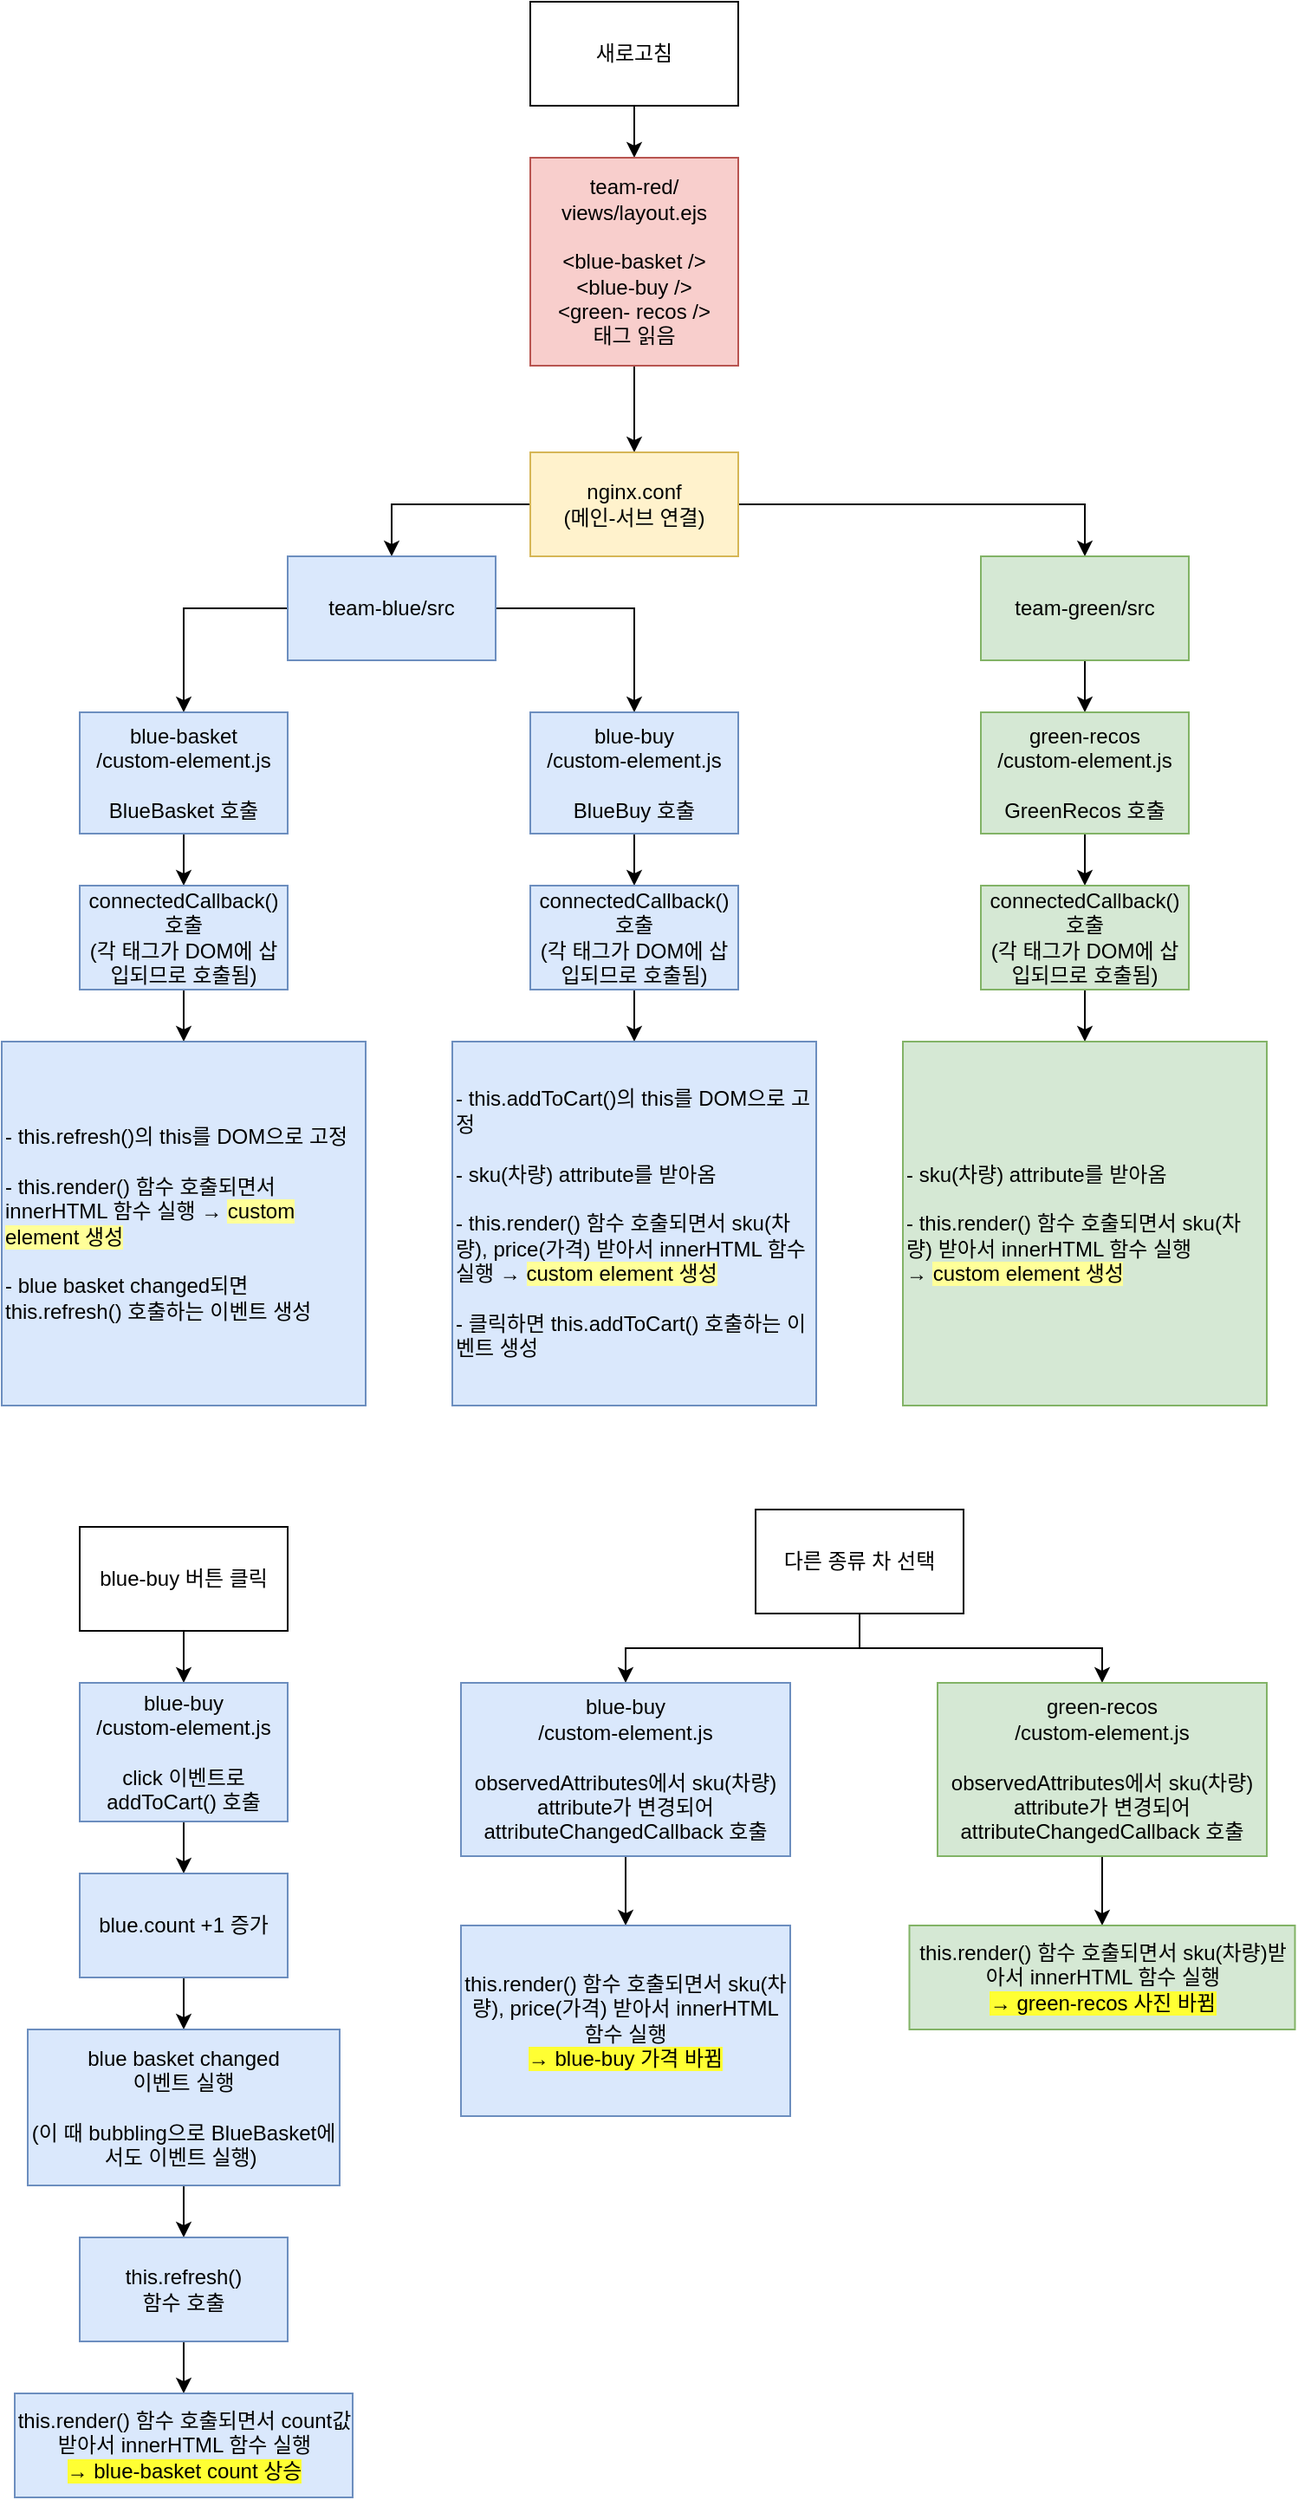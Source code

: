 <mxfile version="14.4.2" type="github">
  <diagram id="ZukU1SbaKjAr5W_pFtFP" name="Page-1">
    <mxGraphModel dx="1400" dy="645" grid="1" gridSize="10" guides="1" tooltips="1" connect="1" arrows="1" fold="1" page="1" pageScale="1" pageWidth="827" pageHeight="2000" math="0" shadow="0">
      <root>
        <mxCell id="0" />
        <mxCell id="1" parent="0" />
        <mxCell id="IQAFBlpfC4yMkr3Lsfib-3" value="" style="edgeStyle=orthogonalEdgeStyle;rounded=0;orthogonalLoop=1;jettySize=auto;html=1;" parent="1" source="IQAFBlpfC4yMkr3Lsfib-1" target="IQAFBlpfC4yMkr3Lsfib-2" edge="1">
          <mxGeometry relative="1" as="geometry" />
        </mxCell>
        <mxCell id="IQAFBlpfC4yMkr3Lsfib-1" value="새로고침" style="rounded=0;whiteSpace=wrap;html=1;" parent="1" vertex="1">
          <mxGeometry x="355" y="50" width="120" height="60" as="geometry" />
        </mxCell>
        <mxCell id="IQAFBlpfC4yMkr3Lsfib-22" style="edgeStyle=orthogonalEdgeStyle;rounded=0;orthogonalLoop=1;jettySize=auto;html=1;entryX=0.5;entryY=0;entryDx=0;entryDy=0;" parent="1" source="IQAFBlpfC4yMkr3Lsfib-2" target="IQAFBlpfC4yMkr3Lsfib-21" edge="1">
          <mxGeometry relative="1" as="geometry" />
        </mxCell>
        <mxCell id="IQAFBlpfC4yMkr3Lsfib-2" value="team-red/&lt;br&gt;views/layout.ejs&lt;br&gt;&lt;br&gt;&amp;lt;blue-basket /&amp;gt;&lt;br&gt;&amp;lt;blue-buy /&amp;gt;&lt;br&gt;&amp;lt;green- recos /&amp;gt;&lt;br&gt;태그 읽음" style="rounded=0;whiteSpace=wrap;html=1;fillColor=#f8cecc;strokeColor=#b85450;" parent="1" vertex="1">
          <mxGeometry x="355" y="140" width="120" height="120" as="geometry" />
        </mxCell>
        <mxCell id="IQAFBlpfC4yMkr3Lsfib-37" style="edgeStyle=orthogonalEdgeStyle;rounded=0;orthogonalLoop=1;jettySize=auto;html=1;entryX=0.5;entryY=0;entryDx=0;entryDy=0;" parent="1" source="IQAFBlpfC4yMkr3Lsfib-21" target="IQAFBlpfC4yMkr3Lsfib-35" edge="1">
          <mxGeometry relative="1" as="geometry" />
        </mxCell>
        <mxCell id="IQAFBlpfC4yMkr3Lsfib-38" style="edgeStyle=orthogonalEdgeStyle;rounded=0;orthogonalLoop=1;jettySize=auto;html=1;entryX=0.5;entryY=0;entryDx=0;entryDy=0;" parent="1" source="IQAFBlpfC4yMkr3Lsfib-21" target="IQAFBlpfC4yMkr3Lsfib-36" edge="1">
          <mxGeometry relative="1" as="geometry" />
        </mxCell>
        <mxCell id="IQAFBlpfC4yMkr3Lsfib-21" value="nginx.conf&lt;br&gt;(메인-서브 연결)" style="rounded=0;whiteSpace=wrap;html=1;fillColor=#fff2cc;strokeColor=#d6b656;" parent="1" vertex="1">
          <mxGeometry x="355" y="310" width="120" height="60" as="geometry" />
        </mxCell>
        <mxCell id="fuwau5JHkV_2eJnPcMVu-4" style="edgeStyle=orthogonalEdgeStyle;rounded=0;orthogonalLoop=1;jettySize=auto;html=1;exitX=0;exitY=0.5;exitDx=0;exitDy=0;" parent="1" source="IQAFBlpfC4yMkr3Lsfib-35" target="fuwau5JHkV_2eJnPcMVu-1" edge="1">
          <mxGeometry relative="1" as="geometry" />
        </mxCell>
        <mxCell id="fuwau5JHkV_2eJnPcMVu-5" style="edgeStyle=orthogonalEdgeStyle;rounded=0;orthogonalLoop=1;jettySize=auto;html=1;" parent="1" source="IQAFBlpfC4yMkr3Lsfib-35" target="fuwau5JHkV_2eJnPcMVu-2" edge="1">
          <mxGeometry relative="1" as="geometry" />
        </mxCell>
        <mxCell id="IQAFBlpfC4yMkr3Lsfib-35" value="team-blue/src" style="rounded=0;whiteSpace=wrap;html=1;fillColor=#dae8fc;strokeColor=#6c8ebf;" parent="1" vertex="1">
          <mxGeometry x="215" y="370" width="120" height="60" as="geometry" />
        </mxCell>
        <mxCell id="fuwau5JHkV_2eJnPcMVu-7" style="edgeStyle=orthogonalEdgeStyle;rounded=0;orthogonalLoop=1;jettySize=auto;html=1;entryX=0.5;entryY=0;entryDx=0;entryDy=0;" parent="1" source="IQAFBlpfC4yMkr3Lsfib-36" target="fuwau5JHkV_2eJnPcMVu-6" edge="1">
          <mxGeometry relative="1" as="geometry" />
        </mxCell>
        <mxCell id="IQAFBlpfC4yMkr3Lsfib-36" value="team-green/src" style="rounded=0;whiteSpace=wrap;html=1;fillColor=#d5e8d4;strokeColor=#82b366;" parent="1" vertex="1">
          <mxGeometry x="615" y="370" width="120" height="60" as="geometry" />
        </mxCell>
        <mxCell id="fuwau5JHkV_2eJnPcMVu-8" style="edgeStyle=orthogonalEdgeStyle;rounded=0;orthogonalLoop=1;jettySize=auto;html=1;" parent="1" source="fuwau5JHkV_2eJnPcMVu-1" target="fuwau5JHkV_2eJnPcMVu-9" edge="1">
          <mxGeometry relative="1" as="geometry">
            <mxPoint x="155" y="570" as="targetPoint" />
          </mxGeometry>
        </mxCell>
        <mxCell id="fuwau5JHkV_2eJnPcMVu-1" value="blue-basket&lt;br&gt;/custom-element.js&lt;br&gt;&lt;br&gt;BlueBasket 호출" style="rounded=0;whiteSpace=wrap;html=1;fillColor=#dae8fc;strokeColor=#6c8ebf;" parent="1" vertex="1">
          <mxGeometry x="95" y="460" width="120" height="70" as="geometry" />
        </mxCell>
        <mxCell id="fuwau5JHkV_2eJnPcMVu-12" style="edgeStyle=orthogonalEdgeStyle;rounded=0;orthogonalLoop=1;jettySize=auto;html=1;exitX=0.5;exitY=1;exitDx=0;exitDy=0;entryX=0.5;entryY=0;entryDx=0;entryDy=0;" parent="1" source="fuwau5JHkV_2eJnPcMVu-2" target="fuwau5JHkV_2eJnPcMVu-10" edge="1">
          <mxGeometry relative="1" as="geometry" />
        </mxCell>
        <mxCell id="fuwau5JHkV_2eJnPcMVu-2" value="blue-buy&lt;br&gt;/custom-element.js&lt;br&gt;&lt;br&gt;BlueBuy 호출" style="rounded=0;whiteSpace=wrap;html=1;fillColor=#dae8fc;strokeColor=#6c8ebf;" parent="1" vertex="1">
          <mxGeometry x="355" y="460" width="120" height="70" as="geometry" />
        </mxCell>
        <mxCell id="fuwau5JHkV_2eJnPcMVu-13" style="edgeStyle=orthogonalEdgeStyle;rounded=0;orthogonalLoop=1;jettySize=auto;html=1;exitX=0.5;exitY=1;exitDx=0;exitDy=0;entryX=0.5;entryY=0;entryDx=0;entryDy=0;" parent="1" source="fuwau5JHkV_2eJnPcMVu-6" target="fuwau5JHkV_2eJnPcMVu-11" edge="1">
          <mxGeometry relative="1" as="geometry" />
        </mxCell>
        <mxCell id="fuwau5JHkV_2eJnPcMVu-6" value="green-recos&lt;br&gt;/custom-element.js&lt;br&gt;&lt;br&gt;GreenRecos 호출" style="rounded=0;whiteSpace=wrap;html=1;fillColor=#d5e8d4;strokeColor=#82b366;" parent="1" vertex="1">
          <mxGeometry x="615" y="460" width="120" height="70" as="geometry" />
        </mxCell>
        <mxCell id="fuwau5JHkV_2eJnPcMVu-16" style="edgeStyle=orthogonalEdgeStyle;rounded=0;orthogonalLoop=1;jettySize=auto;html=1;entryX=0.5;entryY=0;entryDx=0;entryDy=0;" parent="1" source="fuwau5JHkV_2eJnPcMVu-9" target="fuwau5JHkV_2eJnPcMVu-14" edge="1">
          <mxGeometry relative="1" as="geometry" />
        </mxCell>
        <mxCell id="fuwau5JHkV_2eJnPcMVu-9" value="connectedCallback()&lt;br&gt;호출&lt;br&gt;(각 태그가 DOM에 삽입되므로 호출됨)" style="rounded=0;whiteSpace=wrap;html=1;fillColor=#dae8fc;strokeColor=#6c8ebf;" parent="1" vertex="1">
          <mxGeometry x="95" y="560" width="120" height="60" as="geometry" />
        </mxCell>
        <mxCell id="fuwau5JHkV_2eJnPcMVu-18" style="edgeStyle=orthogonalEdgeStyle;rounded=0;orthogonalLoop=1;jettySize=auto;html=1;exitX=0.5;exitY=1;exitDx=0;exitDy=0;entryX=0.5;entryY=0;entryDx=0;entryDy=0;" parent="1" source="fuwau5JHkV_2eJnPcMVu-10" target="fuwau5JHkV_2eJnPcMVu-17" edge="1">
          <mxGeometry relative="1" as="geometry" />
        </mxCell>
        <mxCell id="fuwau5JHkV_2eJnPcMVu-10" value="connectedCallback()&lt;br&gt;호출&lt;br&gt;(각 태그가 DOM에 삽입되므로 호출됨)" style="rounded=0;whiteSpace=wrap;html=1;fillColor=#dae8fc;strokeColor=#6c8ebf;" parent="1" vertex="1">
          <mxGeometry x="355" y="560" width="120" height="60" as="geometry" />
        </mxCell>
        <mxCell id="i94N0pavKDX1gP9IEu01-2" style="edgeStyle=orthogonalEdgeStyle;rounded=0;orthogonalLoop=1;jettySize=auto;html=1;entryX=0.5;entryY=0;entryDx=0;entryDy=0;" parent="1" source="fuwau5JHkV_2eJnPcMVu-11" target="i94N0pavKDX1gP9IEu01-1" edge="1">
          <mxGeometry relative="1" as="geometry" />
        </mxCell>
        <mxCell id="fuwau5JHkV_2eJnPcMVu-11" value="connectedCallback()&lt;br&gt;호출&lt;br&gt;(각 태그가 DOM에 삽입되므로 호출됨)" style="rounded=0;whiteSpace=wrap;html=1;fillColor=#d5e8d4;strokeColor=#82b366;" parent="1" vertex="1">
          <mxGeometry x="615" y="560" width="120" height="60" as="geometry" />
        </mxCell>
        <mxCell id="fuwau5JHkV_2eJnPcMVu-14" value="- this.refresh()의 this를 DOM으로 고정&lt;br&gt;&lt;br&gt;- this.render() 함수 호출되면서 innerHTML 함수 실행 → &lt;span style=&quot;background-color: rgb(255 , 255 , 153)&quot;&gt;custom element 생성&lt;br&gt;&lt;/span&gt;&lt;br&gt;- blue basket changed되면 this.refresh() 호출하는 이벤트 생성" style="rounded=0;whiteSpace=wrap;html=1;fillColor=#dae8fc;strokeColor=#6c8ebf;align=left;" parent="1" vertex="1">
          <mxGeometry x="50" y="650" width="210" height="210" as="geometry" />
        </mxCell>
        <mxCell id="fuwau5JHkV_2eJnPcMVu-17" value="- this.addToCart()의 this를 DOM으로 고정&lt;br&gt;&lt;br&gt;- sku(차량) attribute를 받아옴&lt;br&gt;&lt;br&gt;- this.render() 함수 호출되면서 sku(차량), price(가격) 받아서 innerHTML 함수 실행 →&amp;nbsp;&lt;span style=&quot;background-color: rgb(255 , 255 , 153)&quot;&gt;custom element 생성&lt;br&gt;&lt;/span&gt;&lt;br&gt;- 클릭하면 this.addToCart() 호출하는 이벤트 생성" style="rounded=0;whiteSpace=wrap;html=1;fillColor=#dae8fc;strokeColor=#6c8ebf;align=left;" parent="1" vertex="1">
          <mxGeometry x="310" y="650" width="210" height="210" as="geometry" />
        </mxCell>
        <mxCell id="i94N0pavKDX1gP9IEu01-1" value="- sku(차량) attribute를 받아옴&lt;br&gt;&lt;br&gt;- this.render() 함수 호출되면서 sku(차량) 받아서 innerHTML 함수 실행 →&amp;nbsp;&lt;span style=&quot;background-color: rgb(255 , 255 , 153)&quot;&gt;custom element 생성&lt;/span&gt;" style="rounded=0;whiteSpace=wrap;html=1;fillColor=#d5e8d4;strokeColor=#82b366;align=left;" parent="1" vertex="1">
          <mxGeometry x="570" y="650" width="210" height="210" as="geometry" />
        </mxCell>
        <mxCell id="62mhJsAojFgjywG2e_JE-2" style="edgeStyle=orthogonalEdgeStyle;rounded=0;orthogonalLoop=1;jettySize=auto;html=1;entryX=0.5;entryY=0;entryDx=0;entryDy=0;" edge="1" parent="1" source="i94N0pavKDX1gP9IEu01-4" target="62mhJsAojFgjywG2e_JE-1">
          <mxGeometry relative="1" as="geometry" />
        </mxCell>
        <mxCell id="i94N0pavKDX1gP9IEu01-4" value="blue-buy 버튼 클릭" style="rounded=0;whiteSpace=wrap;html=1;" parent="1" vertex="1">
          <mxGeometry x="95" y="930" width="120" height="60" as="geometry" />
        </mxCell>
        <mxCell id="62mhJsAojFgjywG2e_JE-4" style="edgeStyle=orthogonalEdgeStyle;rounded=0;orthogonalLoop=1;jettySize=auto;html=1;entryX=0.5;entryY=0;entryDx=0;entryDy=0;" edge="1" parent="1" source="62mhJsAojFgjywG2e_JE-1" target="62mhJsAojFgjywG2e_JE-3">
          <mxGeometry relative="1" as="geometry" />
        </mxCell>
        <mxCell id="62mhJsAojFgjywG2e_JE-1" value="blue-buy&lt;br&gt;/custom-element.js&lt;br&gt;&amp;nbsp;&lt;br&gt;click 이벤트로&lt;br&gt;addToCart() 호출" style="rounded=0;whiteSpace=wrap;html=1;fillColor=#dae8fc;strokeColor=#6c8ebf;" vertex="1" parent="1">
          <mxGeometry x="95" y="1020" width="120" height="80" as="geometry" />
        </mxCell>
        <mxCell id="62mhJsAojFgjywG2e_JE-6" style="edgeStyle=orthogonalEdgeStyle;rounded=0;orthogonalLoop=1;jettySize=auto;html=1;entryX=0.5;entryY=0;entryDx=0;entryDy=0;" edge="1" parent="1" source="62mhJsAojFgjywG2e_JE-3" target="62mhJsAojFgjywG2e_JE-5">
          <mxGeometry relative="1" as="geometry" />
        </mxCell>
        <mxCell id="62mhJsAojFgjywG2e_JE-3" value="blue.count +1 증가" style="rounded=0;whiteSpace=wrap;html=1;fillColor=#dae8fc;strokeColor=#6c8ebf;" vertex="1" parent="1">
          <mxGeometry x="95" y="1130" width="120" height="60" as="geometry" />
        </mxCell>
        <mxCell id="62mhJsAojFgjywG2e_JE-8" style="edgeStyle=orthogonalEdgeStyle;rounded=0;orthogonalLoop=1;jettySize=auto;html=1;entryX=0.5;entryY=0;entryDx=0;entryDy=0;" edge="1" parent="1" source="62mhJsAojFgjywG2e_JE-5" target="62mhJsAojFgjywG2e_JE-7">
          <mxGeometry relative="1" as="geometry" />
        </mxCell>
        <mxCell id="62mhJsAojFgjywG2e_JE-5" value="blue basket changed&lt;br&gt;이벤트 실행&lt;br&gt;&lt;br&gt;(이 때 bubbling으로 BlueBasket에서도 이벤트 실행)&amp;nbsp;" style="rounded=0;whiteSpace=wrap;html=1;fillColor=#dae8fc;strokeColor=#6c8ebf;" vertex="1" parent="1">
          <mxGeometry x="65" y="1220" width="180" height="90" as="geometry" />
        </mxCell>
        <mxCell id="62mhJsAojFgjywG2e_JE-10" style="edgeStyle=orthogonalEdgeStyle;rounded=0;orthogonalLoop=1;jettySize=auto;html=1;entryX=0.5;entryY=0;entryDx=0;entryDy=0;" edge="1" parent="1" source="62mhJsAojFgjywG2e_JE-7">
          <mxGeometry relative="1" as="geometry">
            <mxPoint x="155" y="1430" as="targetPoint" />
          </mxGeometry>
        </mxCell>
        <mxCell id="62mhJsAojFgjywG2e_JE-7" value="this.refresh()&lt;br&gt;함수 호출" style="rounded=0;whiteSpace=wrap;html=1;fillColor=#dae8fc;strokeColor=#6c8ebf;" vertex="1" parent="1">
          <mxGeometry x="95" y="1340" width="120" height="60" as="geometry" />
        </mxCell>
        <mxCell id="62mhJsAojFgjywG2e_JE-11" value="this.render() 함수 호출되면서 count값 받아서 innerHTML 함수 실행&lt;br&gt;&lt;span style=&quot;background-color: rgb(255 , 255 , 51)&quot;&gt;→ blue-basket count 상승&lt;/span&gt;" style="rounded=0;whiteSpace=wrap;html=1;fillColor=#dae8fc;strokeColor=#6c8ebf;" vertex="1" parent="1">
          <mxGeometry x="57.5" y="1430" width="195" height="60" as="geometry" />
        </mxCell>
        <mxCell id="62mhJsAojFgjywG2e_JE-17" style="edgeStyle=orthogonalEdgeStyle;rounded=0;orthogonalLoop=1;jettySize=auto;html=1;entryX=0.5;entryY=0;entryDx=0;entryDy=0;" edge="1" parent="1" source="62mhJsAojFgjywG2e_JE-13" target="62mhJsAojFgjywG2e_JE-14">
          <mxGeometry relative="1" as="geometry" />
        </mxCell>
        <mxCell id="62mhJsAojFgjywG2e_JE-18" style="edgeStyle=orthogonalEdgeStyle;rounded=0;orthogonalLoop=1;jettySize=auto;html=1;" edge="1" parent="1" source="62mhJsAojFgjywG2e_JE-13" target="62mhJsAojFgjywG2e_JE-16">
          <mxGeometry relative="1" as="geometry" />
        </mxCell>
        <mxCell id="62mhJsAojFgjywG2e_JE-13" value="다른 종류 차 선택" style="rounded=0;whiteSpace=wrap;html=1;" vertex="1" parent="1">
          <mxGeometry x="485" y="920" width="120" height="60" as="geometry" />
        </mxCell>
        <mxCell id="62mhJsAojFgjywG2e_JE-21" style="edgeStyle=orthogonalEdgeStyle;rounded=0;orthogonalLoop=1;jettySize=auto;html=1;exitX=0.5;exitY=1;exitDx=0;exitDy=0;entryX=0.5;entryY=0;entryDx=0;entryDy=0;" edge="1" parent="1" source="62mhJsAojFgjywG2e_JE-14" target="62mhJsAojFgjywG2e_JE-19">
          <mxGeometry relative="1" as="geometry" />
        </mxCell>
        <mxCell id="62mhJsAojFgjywG2e_JE-14" value="blue-buy&lt;br&gt;/custom-element.js&lt;br&gt;&amp;nbsp;&lt;br&gt;observedAttributes에서 sku(차량) attribute가 변경되어 attributeChangedCallback 호출" style="rounded=0;whiteSpace=wrap;html=1;fillColor=#dae8fc;strokeColor=#6c8ebf;" vertex="1" parent="1">
          <mxGeometry x="315" y="1020" width="190" height="100" as="geometry" />
        </mxCell>
        <mxCell id="62mhJsAojFgjywG2e_JE-22" style="edgeStyle=orthogonalEdgeStyle;rounded=0;orthogonalLoop=1;jettySize=auto;html=1;exitX=0.5;exitY=1;exitDx=0;exitDy=0;entryX=0.5;entryY=0;entryDx=0;entryDy=0;" edge="1" parent="1" source="62mhJsAojFgjywG2e_JE-16" target="62mhJsAojFgjywG2e_JE-20">
          <mxGeometry relative="1" as="geometry" />
        </mxCell>
        <mxCell id="62mhJsAojFgjywG2e_JE-16" value="green-recos&lt;br&gt;/custom-element.js&lt;br&gt;&amp;nbsp;&lt;br&gt;observedAttributes에서 sku(차량) attribute가 변경되어 attributeChangedCallback 호출" style="rounded=0;whiteSpace=wrap;html=1;fillColor=#d5e8d4;strokeColor=#82b366;" vertex="1" parent="1">
          <mxGeometry x="590" y="1020" width="190" height="100" as="geometry" />
        </mxCell>
        <mxCell id="62mhJsAojFgjywG2e_JE-19" value="this.render() 함수 호출되면서 sku(차량), price(가격) 받아서 innerHTML 함수 실행&lt;br&gt;&lt;span style=&quot;background-color: rgb(255 , 255 , 51)&quot;&gt;→ blue-buy 가격 바뀜&lt;/span&gt;" style="rounded=0;whiteSpace=wrap;html=1;fillColor=#dae8fc;strokeColor=#6c8ebf;" vertex="1" parent="1">
          <mxGeometry x="315" y="1160" width="190" height="110" as="geometry" />
        </mxCell>
        <mxCell id="62mhJsAojFgjywG2e_JE-20" value="this.render() 함수 호출되면서 sku(차량)받아서 innerHTML 함수 실행&lt;br&gt;&lt;span style=&quot;background-color: rgb(255 , 255 , 51)&quot;&gt;→ green-recos 사진 바뀜&lt;/span&gt;" style="rounded=0;whiteSpace=wrap;html=1;fillColor=#d5e8d4;strokeColor=#82b366;" vertex="1" parent="1">
          <mxGeometry x="573.75" y="1160" width="222.5" height="60" as="geometry" />
        </mxCell>
      </root>
    </mxGraphModel>
  </diagram>
</mxfile>
